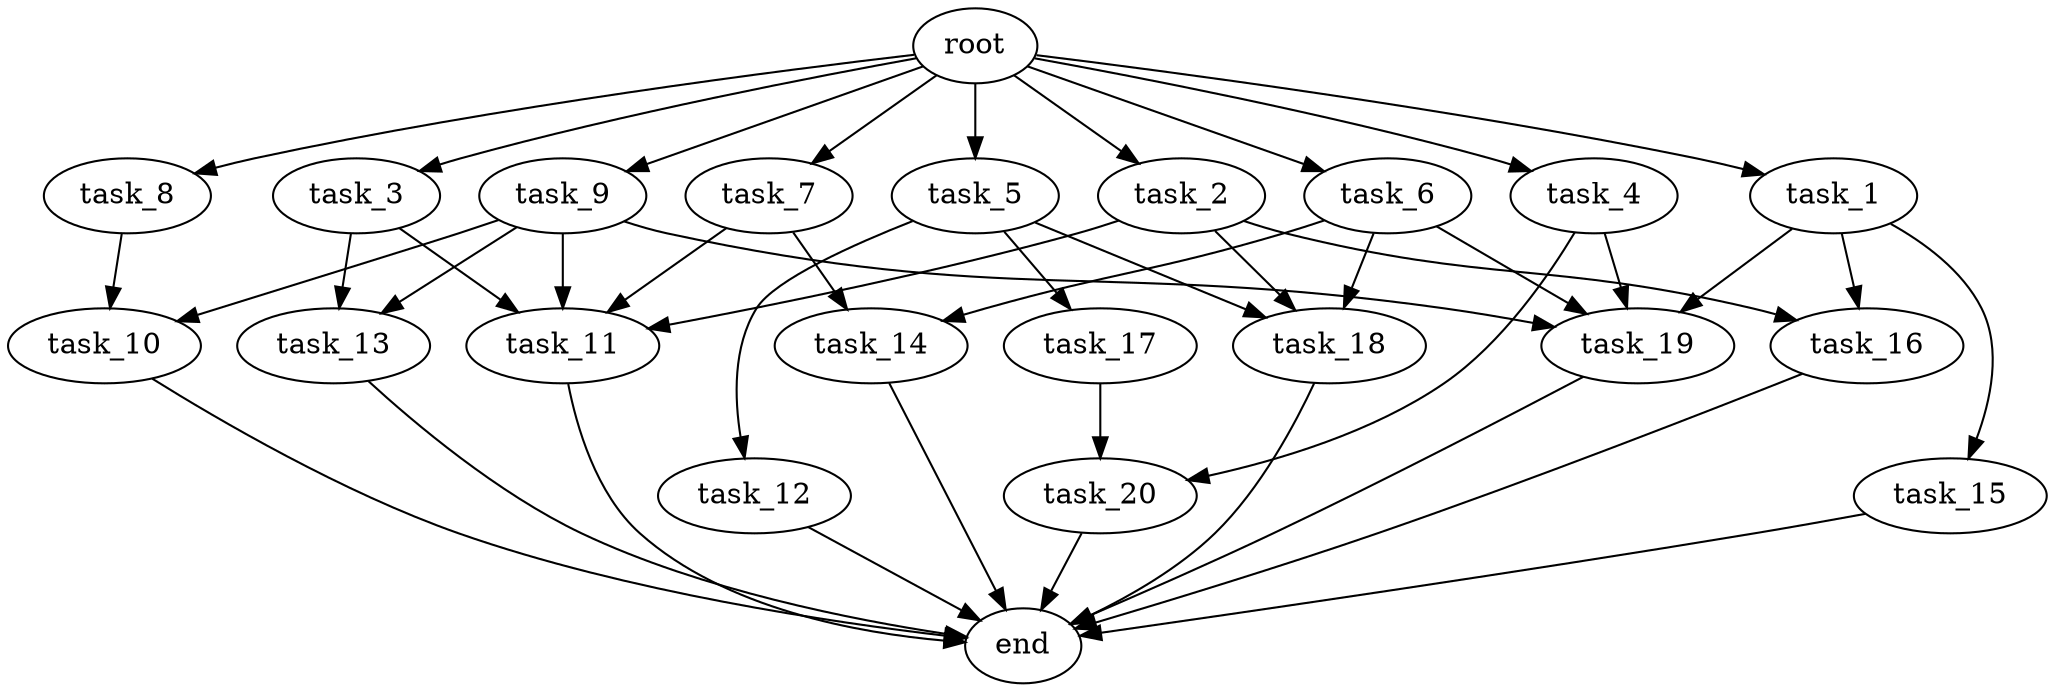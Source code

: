 digraph G {
  root [size="0.000000e+00"];
  task_1 [size="6.062999e+10"];
  task_2 [size="5.155542e+10"];
  task_3 [size="3.280331e+10"];
  task_4 [size="6.131068e+10"];
  task_5 [size="1.625858e+10"];
  task_6 [size="9.906167e+10"];
  task_7 [size="7.393454e+10"];
  task_8 [size="2.993044e+10"];
  task_9 [size="3.364398e+10"];
  task_10 [size="8.283066e+10"];
  task_11 [size="5.323866e+10"];
  task_12 [size="7.087689e+10"];
  task_13 [size="2.998606e+10"];
  task_14 [size="8.157673e+10"];
  task_15 [size="3.684210e+10"];
  task_16 [size="6.738390e+10"];
  task_17 [size="9.799000e+10"];
  task_18 [size="5.837438e+10"];
  task_19 [size="7.967751e+10"];
  task_20 [size="7.253517e+10"];
  end [size="0.000000e+00"];

  root -> task_1 [size="1.000000e-12"];
  root -> task_2 [size="1.000000e-12"];
  root -> task_3 [size="1.000000e-12"];
  root -> task_4 [size="1.000000e-12"];
  root -> task_5 [size="1.000000e-12"];
  root -> task_6 [size="1.000000e-12"];
  root -> task_7 [size="1.000000e-12"];
  root -> task_8 [size="1.000000e-12"];
  root -> task_9 [size="1.000000e-12"];
  task_1 -> task_15 [size="3.684210e+08"];
  task_1 -> task_16 [size="3.369195e+08"];
  task_1 -> task_19 [size="1.991938e+08"];
  task_2 -> task_11 [size="1.330966e+08"];
  task_2 -> task_16 [size="3.369195e+08"];
  task_2 -> task_18 [size="1.945813e+08"];
  task_3 -> task_11 [size="1.330966e+08"];
  task_3 -> task_13 [size="1.499303e+08"];
  task_4 -> task_19 [size="1.991938e+08"];
  task_4 -> task_20 [size="3.626758e+08"];
  task_5 -> task_12 [size="7.087689e+08"];
  task_5 -> task_17 [size="9.799000e+08"];
  task_5 -> task_18 [size="1.945813e+08"];
  task_6 -> task_14 [size="4.078836e+08"];
  task_6 -> task_18 [size="1.945813e+08"];
  task_6 -> task_19 [size="1.991938e+08"];
  task_7 -> task_11 [size="1.330966e+08"];
  task_7 -> task_14 [size="4.078836e+08"];
  task_8 -> task_10 [size="4.141533e+08"];
  task_9 -> task_10 [size="4.141533e+08"];
  task_9 -> task_11 [size="1.330966e+08"];
  task_9 -> task_13 [size="1.499303e+08"];
  task_9 -> task_19 [size="1.991938e+08"];
  task_10 -> end [size="1.000000e-12"];
  task_11 -> end [size="1.000000e-12"];
  task_12 -> end [size="1.000000e-12"];
  task_13 -> end [size="1.000000e-12"];
  task_14 -> end [size="1.000000e-12"];
  task_15 -> end [size="1.000000e-12"];
  task_16 -> end [size="1.000000e-12"];
  task_17 -> task_20 [size="3.626758e+08"];
  task_18 -> end [size="1.000000e-12"];
  task_19 -> end [size="1.000000e-12"];
  task_20 -> end [size="1.000000e-12"];
}
